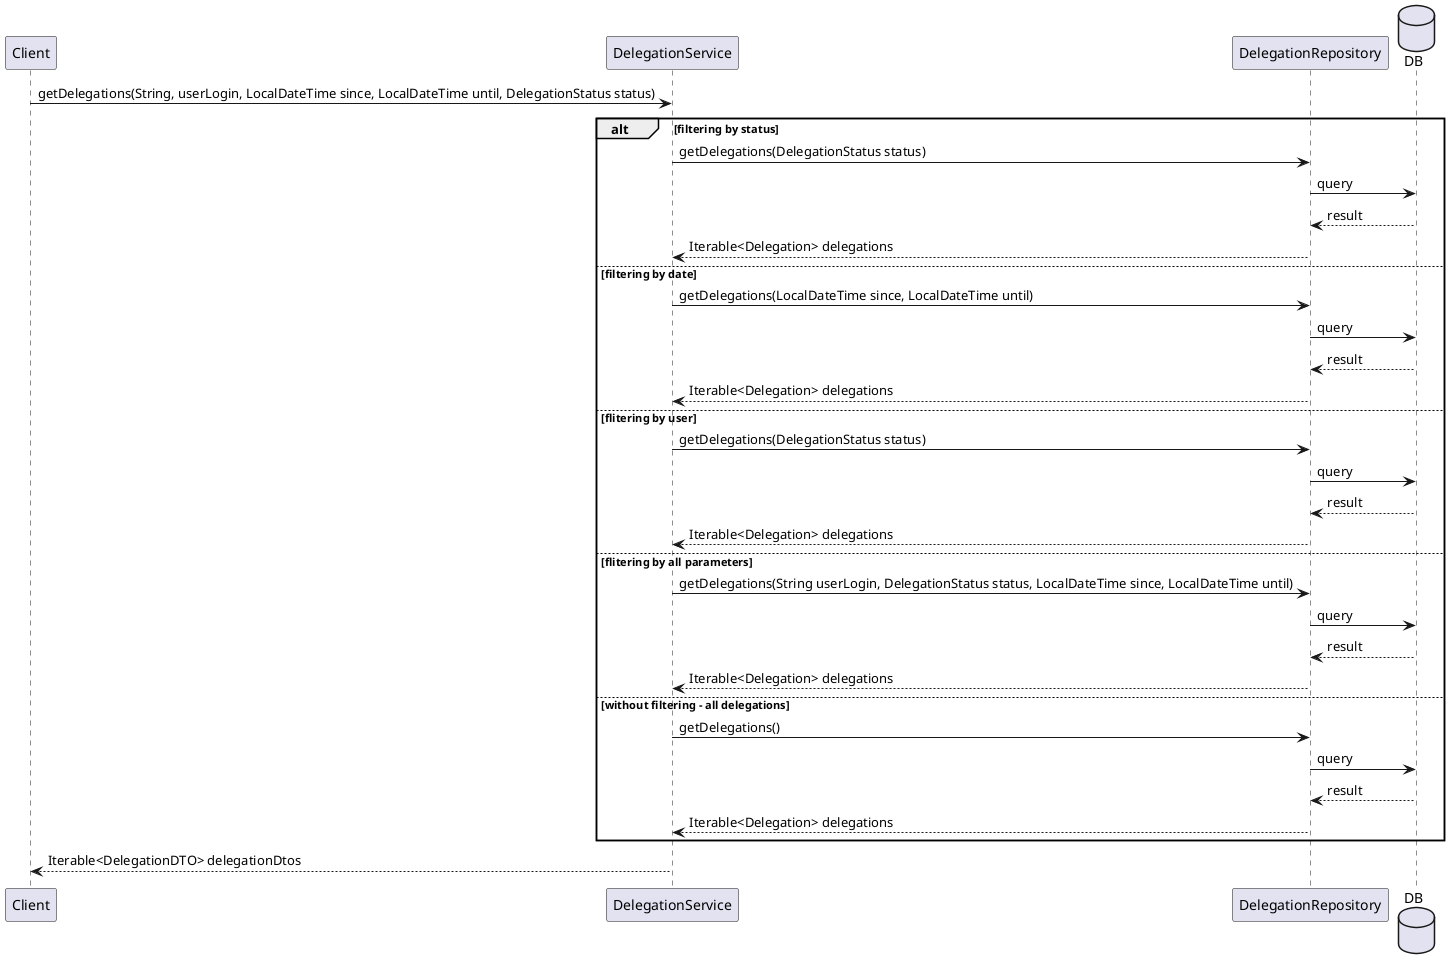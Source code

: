 @startuml getDelegations
"Client"->"DelegationService":getDelegations(String, userLogin, LocalDateTime since, LocalDateTime until, DelegationStatus status)
alt filtering by status
    "DelegationService"->DelegationRepository:getDelegations(DelegationStatus status)
    database DB
    DelegationRepository->DB:query
    DB-->DelegationRepository:result
    DelegationRepository-->"DelegationService":Iterable<Delegation> delegations
else filtering by date
    "DelegationService"->DelegationRepository:getDelegations(LocalDateTime since, LocalDateTime until)
    DelegationRepository->DB:query
    DB-->DelegationRepository:result
    DelegationRepository-->"DelegationService":Iterable<Delegation> delegations
else flitering by user
    "DelegationService"->DelegationRepository:getDelegations(DelegationStatus status)
    DelegationRepository->DB:query
    DB-->DelegationRepository:result
    DelegationRepository-->"DelegationService":Iterable<Delegation> delegations
else flitering by all parameters
    "DelegationService"->DelegationRepository:getDelegations(String userLogin, DelegationStatus status, LocalDateTime since, LocalDateTime until)
    DelegationRepository->DB:query
    DB-->DelegationRepository:result
    DelegationRepository-->"DelegationService":Iterable<Delegation> delegations
else without filtering - all delegations
    "DelegationService"->DelegationRepository:getDelegations()
    DelegationRepository->DB:query
    DB-->DelegationRepository:result
    DelegationRepository-->"DelegationService":Iterable<Delegation> delegations
end
"DelegationService"-->Client:Iterable<DelegationDTO> delegationDtos
@enduml